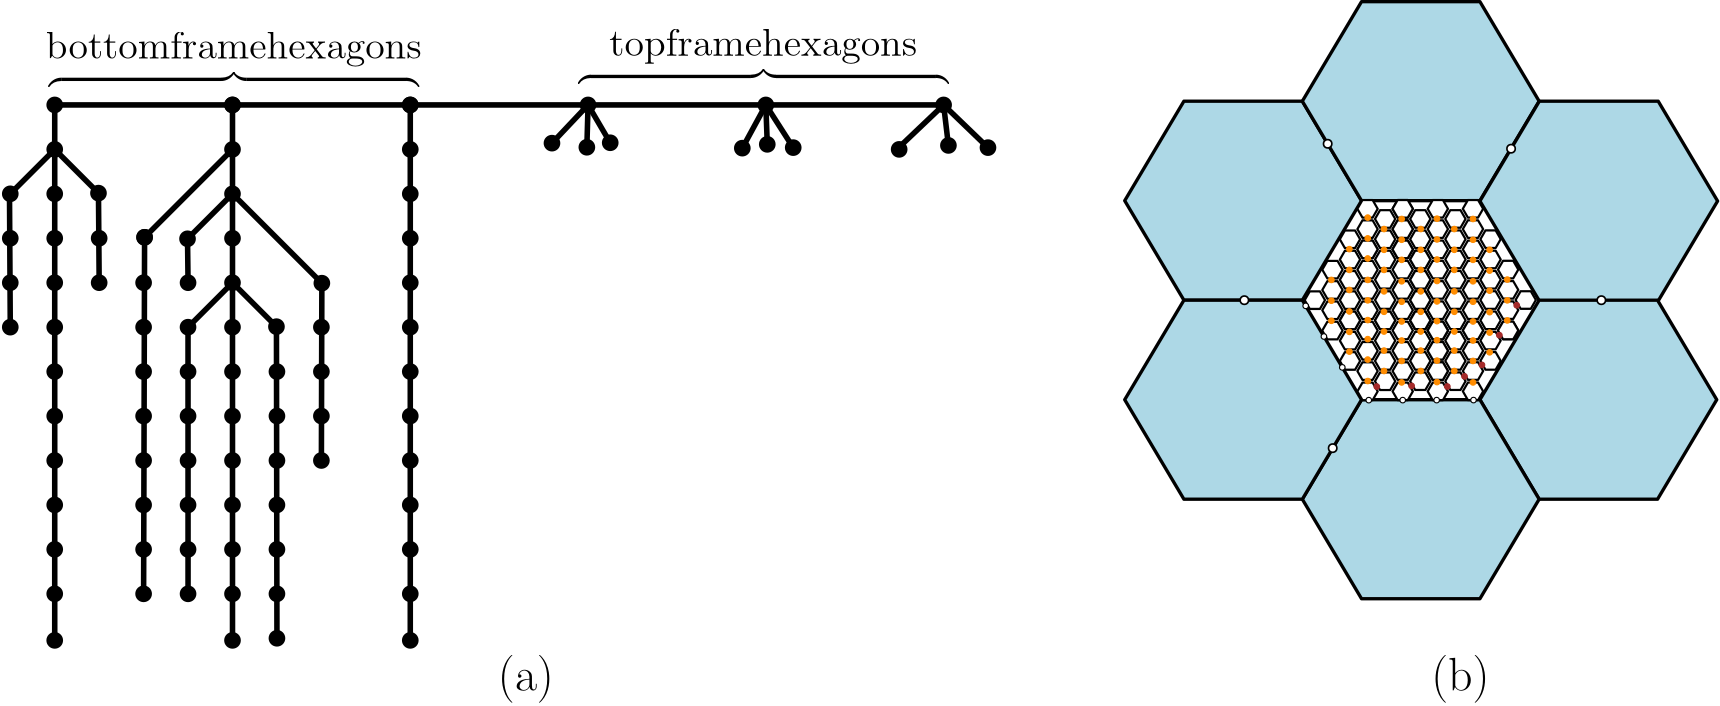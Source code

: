 <?xml version="1.0"?>
<!DOCTYPE ipe SYSTEM "ipe.dtd">
<ipe version="70107" creator="Ipe 7.2.2">
<info created="D:20160526140610" modified="D:20160526140858"/>
<ipestyle name="basic">
<symbol name="arrow/arc(spx)">
<path stroke="sym-stroke" fill="sym-stroke" pen="sym-pen">
0 0 m
-1 0.333 l
-1 -0.333 l
h
</path>
</symbol>
<symbol name="arrow/farc(spx)">
<path stroke="sym-stroke" fill="white" pen="sym-pen">
0 0 m
-1 0.333 l
-1 -0.333 l
h
</path>
</symbol>
<symbol name="arrow/ptarc(spx)">
<path stroke="sym-stroke" fill="sym-stroke" pen="sym-pen">
0 0 m
-1 0.333 l
-0.8 0 l
-1 -0.333 l
h
</path>
</symbol>
<symbol name="arrow/fptarc(spx)">
<path stroke="sym-stroke" fill="white" pen="sym-pen">
0 0 m
-1 0.333 l
-0.8 0 l
-1 -0.333 l
h
</path>
</symbol>
<symbol name="mark/circle(sx)" transformations="translations">
<path fill="sym-stroke">
0.6 0 0 0.6 0 0 e
0.4 0 0 0.4 0 0 e
</path>
</symbol>
<symbol name="mark/disk(sx)" transformations="translations">
<path fill="sym-stroke">
0.6 0 0 0.6 0 0 e
</path>
</symbol>
<symbol name="mark/fdisk(sfx)" transformations="translations">
<group>
<path fill="sym-fill">
0.5 0 0 0.5 0 0 e
</path>
<path fill="sym-stroke" fillrule="eofill">
0.6 0 0 0.6 0 0 e
0.4 0 0 0.4 0 0 e
</path>
</group>
</symbol>
<symbol name="mark/box(sx)" transformations="translations">
<path fill="sym-stroke" fillrule="eofill">
-0.6 -0.6 m
0.6 -0.6 l
0.6 0.6 l
-0.6 0.6 l
h
-0.4 -0.4 m
0.4 -0.4 l
0.4 0.4 l
-0.4 0.4 l
h
</path>
</symbol>
<symbol name="mark/square(sx)" transformations="translations">
<path fill="sym-stroke">
-0.6 -0.6 m
0.6 -0.6 l
0.6 0.6 l
-0.6 0.6 l
h
</path>
</symbol>
<symbol name="mark/fsquare(sfx)" transformations="translations">
<group>
<path fill="sym-fill">
-0.5 -0.5 m
0.5 -0.5 l
0.5 0.5 l
-0.5 0.5 l
h
</path>
<path fill="sym-stroke" fillrule="eofill">
-0.6 -0.6 m
0.6 -0.6 l
0.6 0.6 l
-0.6 0.6 l
h
-0.4 -0.4 m
0.4 -0.4 l
0.4 0.4 l
-0.4 0.4 l
h
</path>
</group>
</symbol>
<symbol name="mark/cross(sx)" transformations="translations">
<group>
<path fill="sym-stroke">
-0.43 -0.57 m
0.57 0.43 l
0.43 0.57 l
-0.57 -0.43 l
h
</path>
<path fill="sym-stroke">
-0.43 0.57 m
0.57 -0.43 l
0.43 -0.57 l
-0.57 0.43 l
h
</path>
</group>
</symbol>
<symbol name="arrow/fnormal(spx)">
<path stroke="sym-stroke" fill="white" pen="sym-pen">
0 0 m
-1 0.333 l
-1 -0.333 l
h
</path>
</symbol>
<symbol name="arrow/pointed(spx)">
<path stroke="sym-stroke" fill="sym-stroke" pen="sym-pen">
0 0 m
-1 0.333 l
-0.8 0 l
-1 -0.333 l
h
</path>
</symbol>
<symbol name="arrow/fpointed(spx)">
<path stroke="sym-stroke" fill="white" pen="sym-pen">
0 0 m
-1 0.333 l
-0.8 0 l
-1 -0.333 l
h
</path>
</symbol>
<symbol name="arrow/linear(spx)">
<path stroke="sym-stroke" pen="sym-pen">
-1 0.333 m
0 0 l
-1 -0.333 l
</path>
</symbol>
<symbol name="arrow/fdouble(spx)">
<path stroke="sym-stroke" fill="white" pen="sym-pen">
0 0 m
-1 0.333 l
-1 -0.333 l
h
-1 0 m
-2 0.333 l
-2 -0.333 l
h
</path>
</symbol>
<symbol name="arrow/double(spx)">
<path stroke="sym-stroke" fill="sym-stroke" pen="sym-pen">
0 0 m
-1 0.333 l
-1 -0.333 l
h
-1 0 m
-2 0.333 l
-2 -0.333 l
h
</path>
</symbol>
<pen name="heavier" value="0.8"/>
<pen name="fat" value="1.2"/>
<pen name="ultrafat" value="2"/>
<symbolsize name="large" value="5"/>
<symbolsize name="small" value="2"/>
<symbolsize name="tiny" value="1.1"/>
<arrowsize name="large" value="10"/>
<arrowsize name="small" value="5"/>
<arrowsize name="tiny" value="3"/>
<color name="red" value="1 0 0"/>
<color name="green" value="0 1 0"/>
<color name="blue" value="0 0 1"/>
<color name="yellow" value="1 1 0"/>
<color name="orange" value="1 0.647 0"/>
<color name="gold" value="1 0.843 0"/>
<color name="purple" value="0.627 0.125 0.941"/>
<color name="gray" value="0.745"/>
<color name="brown" value="0.647 0.165 0.165"/>
<color name="navy" value="0 0 0.502"/>
<color name="pink" value="1 0.753 0.796"/>
<color name="seagreen" value="0.18 0.545 0.341"/>
<color name="turquoise" value="0.251 0.878 0.816"/>
<color name="violet" value="0.933 0.51 0.933"/>
<color name="darkblue" value="0 0 0.545"/>
<color name="darkcyan" value="0 0.545 0.545"/>
<color name="darkgray" value="0.663"/>
<color name="darkgreen" value="0 0.392 0"/>
<color name="darkmagenta" value="0.545 0 0.545"/>
<color name="darkorange" value="1 0.549 0"/>
<color name="darkred" value="0.545 0 0"/>
<color name="lightblue" value="0.678 0.847 0.902"/>
<color name="lightcyan" value="0.878 1 1"/>
<color name="lightgray" value="0.827"/>
<color name="lightgreen" value="0.565 0.933 0.565"/>
<color name="lightyellow" value="1 1 0.878"/>
<dashstyle name="dashed" value="[4] 0"/>
<dashstyle name="dotted" value="[1 3] 0"/>
<dashstyle name="dash dotted" value="[4 2 1 2] 0"/>
<dashstyle name="dash dot dotted" value="[4 2 1 2 1 2] 0"/>
<textsize name="large" value="\large"/>
<textsize name="Large" value="\Large"/>
<textsize name="LARGE" value="\LARGE"/>
<textsize name="huge" value="\huge"/>
<textsize name="Huge" value="\Huge"/>
<textsize name="small" value="\small"/>
<textsize name="footnote" value="\footnotesize"/>
<textsize name="tiny" value="\tiny"/>
<textstyle name="center" begin="\begin{center}" end="\end{center}"/>
<textstyle name="itemize" begin="\begin{itemize}" end="\end{itemize}"/>
<textstyle name="item" begin="\begin{itemize}\item{}" end="\end{itemize}"/>
<gridsize name="4 pts" value="4"/>
<gridsize name="8 pts (~3 mm)" value="8"/>
<gridsize name="16 pts (~6 mm)" value="16"/>
<gridsize name="32 pts (~12 mm)" value="32"/>
<gridsize name="10 pts (~3.5 mm)" value="10"/>
<gridsize name="20 pts (~7 mm)" value="20"/>
<gridsize name="14 pts (~5 mm)" value="14"/>
<gridsize name="28 pts (~10 mm)" value="28"/>
<gridsize name="56 pts (~20 mm)" value="56"/>
<anglesize name="90 deg" value="90"/>
<anglesize name="60 deg" value="60"/>
<anglesize name="45 deg" value="45"/>
<anglesize name="30 deg" value="30"/>
<anglesize name="22.5 deg" value="22.5"/>
<opacity name="10%" value="0.1"/>
<opacity name="30%" value="0.3"/>
<opacity name="50%" value="0.5"/>
<opacity name="75%" value="0.75"/>
<tiling name="falling" angle="-60" step="4" width="1"/>
<tiling name="rising" angle="30" step="4" width="1"/>
</ipestyle>
<ipestyle name="bigpaper">
<layout paper="10000 6000" origin="0 0" frame="10000 6000"/>
<titlestyle pos="10 10" size="LARGE" color="title"  valign="baseline"/>
</ipestyle>
<page>
<layer name="alpha"/>
<view layers="alpha" active="alpha"/>
<path layer="alpha" stroke="black" pen="ultrafat">
4736 3392 m
5056 3392 l
</path>
<use name="mark/disk(sx)" pos="4736 3392" size="large" stroke="black"/>
<use name="mark/disk(sx)" pos="4800 3392" size="large" stroke="black"/>
<use name="mark/disk(sx)" pos="4864 3392" size="large" stroke="black"/>
<use name="mark/disk(sx)" pos="4928 3392" size="large" stroke="black"/>
<use name="mark/disk(sx)" pos="4992 3392" size="large" stroke="black"/>
<use name="mark/disk(sx)" pos="5056 3392" size="large" stroke="black"/>
<text matrix="1 0 0 1 -67.2682 -26.3824" transformations="translations" pos="4800 3424" stroke="black" type="label" width="135.477" height="22.028" depth="0" valign="baseline" size="huge">$\overbrace{\hspace{1.85in}}^{{\rm bottom frame hexagons}}$</text>
<text matrix="1 0 0 1 124.521 -25.3351" transformations="translations" pos="4800 3424" stroke="black" type="label" width="133.2" height="22.028" depth="0" valign="baseline" size="huge">$\overbrace{\hspace{1.85in}}^{{\rm top frame hexagons}}$</text>
<path stroke="black" pen="ultrafat">
4928 3392 m
4915.01 3378.24 l
</path>
<path stroke="black" pen="ultrafat">
4928 3392 m
4927.57 3376.76 l
</path>
<path stroke="black" pen="ultrafat">
4928 3392 m
4935.98 3378.38 l
</path>
<path stroke="black" pen="ultrafat">
4992 3392 m
4983.53 3376.44 l
</path>
<path stroke="black" pen="ultrafat">
4992 3392 m
4992.52 3377.81 l
</path>
<path stroke="black" pen="ultrafat">
4992 3392 m
5001.86 3376.63 l
</path>
<path stroke="black" pen="ultrafat">
5056 3392 m
5041.49 3378.21 l
5056 3392 l
5057.73 3377.42 l
</path>
<path stroke="black" pen="ultrafat">
5056 3392 m
5071.97 3376.63 l
</path>
<path stroke="black" pen="ultrafat">
4736 3392 m
4736 3199.24 l
</path>
<use name="mark/disk(sx)" pos="4736 3376" size="large" stroke="black"/>
<use name="mark/disk(sx)" pos="4736 3360" size="large" stroke="black"/>
<use name="mark/disk(sx)" pos="4736 3344" size="large" stroke="black"/>
<use name="mark/disk(sx)" pos="4736 3328" size="large" stroke="black"/>
<use name="mark/disk(sx)" pos="4736 3312" size="large" stroke="black"/>
<use name="mark/disk(sx)" pos="4736 3296" size="large" stroke="black"/>
<use name="mark/disk(sx)" pos="4736 3280" size="large" stroke="black"/>
<use name="mark/disk(sx)" pos="4736 3264" size="large" stroke="black"/>
<use name="mark/disk(sx)" pos="4736 3248" size="large" stroke="black"/>
<use name="mark/disk(sx)" pos="4736 3232" size="large" stroke="black"/>
<use name="mark/disk(sx)" pos="4736 3216" size="large" stroke="black"/>
<use name="mark/disk(sx)" pos="4736 3199.24" size="large" stroke="black"/>
<use matrix="1 0 0 1 64 0" name="mark/disk(sx)" pos="4736 3392" size="large" stroke="black"/>
<path matrix="1 0 0 1 64 0" stroke="black" pen="ultrafat">
4736 3392 m
4736 3199.24 l
</path>
<use matrix="1 0 0 1 64 0" name="mark/disk(sx)" pos="4736 3376" size="large" stroke="black"/>
<use matrix="1 0 0 1 64 0" name="mark/disk(sx)" pos="4736 3360" size="large" stroke="black"/>
<use matrix="1 0 0 1 64 0" name="mark/disk(sx)" pos="4736 3344" size="large" stroke="black"/>
<use matrix="1 0 0 1 64 0" name="mark/disk(sx)" pos="4736 3328" size="large" stroke="black"/>
<use matrix="1 0 0 1 64 0" name="mark/disk(sx)" pos="4736 3312" size="large" stroke="black"/>
<use matrix="1 0 0 1 64 0" name="mark/disk(sx)" pos="4736 3296" size="large" stroke="black"/>
<use matrix="1 0 0 1 64 0" name="mark/disk(sx)" pos="4736 3280" size="large" stroke="black"/>
<use matrix="1 0 0 1 64 0" name="mark/disk(sx)" pos="4736 3264" size="large" stroke="black"/>
<use matrix="1 0 0 1 64 0" name="mark/disk(sx)" pos="4736 3248" size="large" stroke="black"/>
<use matrix="1 0 0 1 64 0" name="mark/disk(sx)" pos="4736 3232" size="large" stroke="black"/>
<use matrix="1 0 0 1 64 0" name="mark/disk(sx)" pos="4736 3216" size="large" stroke="black"/>
<use matrix="1 0 0 1 64 0" name="mark/disk(sx)" pos="4736 3199.24" size="large" stroke="black"/>
<use matrix="1 0 0 1 128 0" name="mark/disk(sx)" pos="4736 3392" size="large" stroke="black"/>
<path matrix="1 0 0 1 128 0" stroke="black" pen="ultrafat">
4736 3392 m
4736 3199.24 l
</path>
<use matrix="1 0 0 1 128 0" name="mark/disk(sx)" pos="4736 3376" size="large" stroke="black"/>
<use matrix="1 0 0 1 128 0" name="mark/disk(sx)" pos="4736 3360" size="large" stroke="black"/>
<use matrix="1 0 0 1 128 0" name="mark/disk(sx)" pos="4736 3344" size="large" stroke="black"/>
<use matrix="1 0 0 1 128 0" name="mark/disk(sx)" pos="4736 3328" size="large" stroke="black"/>
<use matrix="1 0 0 1 128 0" name="mark/disk(sx)" pos="4736 3312" size="large" stroke="black"/>
<use matrix="1 0 0 1 128 0" name="mark/disk(sx)" pos="4736 3296" size="large" stroke="black"/>
<use matrix="1 0 0 1 128 0" name="mark/disk(sx)" pos="4736 3280" size="large" stroke="black"/>
<use matrix="1 0 0 1 128 0" name="mark/disk(sx)" pos="4736 3264" size="large" stroke="black"/>
<use matrix="1 0 0 1 128 0" name="mark/disk(sx)" pos="4736 3248" size="large" stroke="black"/>
<use matrix="1 0 0 1 128 0" name="mark/disk(sx)" pos="4736 3232" size="large" stroke="black"/>
<use matrix="1 0 0 1 128 0" name="mark/disk(sx)" pos="4736 3216" size="large" stroke="black"/>
<use matrix="1 0 0 1 128 0" name="mark/disk(sx)" pos="4736 3199.24" size="large" stroke="black"/>
<path stroke="black" pen="ultrafat">
4736 3376 m
4719.72 3359.72 l
</path>
<path stroke="black" pen="ultrafat">
4736 3376 m
4751.75 3360.25 l
</path>
<path stroke="black" pen="ultrafat">
4800 3376 m
4768.35 3344.35 l
</path>
<path stroke="black" pen="ultrafat">
4800 3360 m
4783.81 3343.81 l
</path>
<path stroke="black" pen="ultrafat">
4800 3360 m
4832.17 3327.83 l
</path>
<path stroke="black" pen="ultrafat">
4800 3328 m
4815.82 3312.18 l
</path>
<path stroke="black" pen="ultrafat">
4800 3328 m
4783.99 3311.99 l
</path>
<use name="mark/disk(sx)" pos="4915.01 3378.24" size="large" stroke="black"/>
<use name="mark/disk(sx)" pos="4927.57 3376.76" size="large" stroke="black"/>
<use name="mark/disk(sx)" pos="4935.98 3378.38" size="large" stroke="black"/>
<use name="mark/disk(sx)" pos="4983.53 3376.44" size="large" stroke="black"/>
<use name="mark/disk(sx)" pos="4992.52 3377.81" size="large" stroke="black"/>
<use name="mark/disk(sx)" pos="5001.86 3376.63" size="large" stroke="black"/>
<use name="mark/disk(sx)" pos="5040 3376" size="large" stroke="black"/>
<use name="mark/disk(sx)" pos="5057.73 3377.42" size="large" stroke="black"/>
<use name="mark/disk(sx)" pos="5071.97 3376.63" size="large" stroke="black"/>
<use name="mark/disk(sx)" pos="4832.17 3327.83" size="large" stroke="black"/>
<use name="mark/disk(sx)" pos="4783.81 3343.81" size="large" stroke="black"/>
<use name="mark/disk(sx)" pos="4768.35 3344.35" size="large" stroke="black"/>
<use name="mark/disk(sx)" pos="4783.99 3311.99" size="large" stroke="black"/>
<use name="mark/disk(sx)" pos="4815.82 3312.18" size="large" stroke="black"/>
<use name="mark/disk(sx)" pos="4751.75 3360.25" size="large" stroke="black"/>
<use name="mark/disk(sx)" pos="4720 3360" size="large" stroke="black"/>
<use name="mark/disk(sx)" pos="4768.35 3344.35" size="large" stroke="black"/>
<path stroke="black" pen="ultrafat">
4768.35 3344.35 m
4768 3216 l
</path>
<path stroke="black" pen="ultrafat">
4783.81 3343.81 m
4784 3328 l
</path>
<path stroke="black" pen="ultrafat">
4783.99 3311.99 m
4784 3216 l
</path>
<path stroke="black" pen="ultrafat">
4815.82 3312.18 m
4816 3200 l
</path>
<path stroke="black" pen="ultrafat">
4832.17 3327.83 m
4832 3264 l
</path>
<path stroke="black" pen="ultrafat">
4719.72 3359.72 m
4720 3312 l
</path>
<path stroke="black" pen="ultrafat">
4751.75 3360.25 m
4752 3328 l
</path>
<use name="mark/disk(sx)" pos="4720 3312" size="large" stroke="black"/>
<use name="mark/disk(sx)" pos="4720 3328" size="large" stroke="black"/>
<use name="mark/disk(sx)" pos="4720 3344" size="large" stroke="black"/>
<use name="mark/disk(sx)" pos="4752 3344" size="large" stroke="black"/>
<use name="mark/disk(sx)" pos="4752 3328" size="large" stroke="black"/>
<use name="mark/disk(sx)" pos="4768 3328" size="large" stroke="black"/>
<use name="mark/disk(sx)" pos="4768 3312" size="large" stroke="black"/>
<use name="mark/disk(sx)" pos="4768 3296" size="large" stroke="black"/>
<use name="mark/disk(sx)" pos="4768 3264" size="large" stroke="black"/>
<use name="mark/disk(sx)" pos="4768 3280" size="large" stroke="black"/>
<use name="mark/disk(sx)" pos="4768 3248" size="large" stroke="black"/>
<use name="mark/disk(sx)" pos="4768 3232" size="large" stroke="black"/>
<use name="mark/disk(sx)" pos="4768 3216" size="large" stroke="black"/>
<use name="mark/disk(sx)" pos="4816 3200" size="large" stroke="black"/>
<use name="mark/disk(sx)" pos="4816 3216" size="large" stroke="black"/>
<use name="mark/disk(sx)" pos="4816 3232" size="large" stroke="black"/>
<use name="mark/disk(sx)" pos="4816 3248" size="large" stroke="black"/>
<use name="mark/disk(sx)" pos="4816 3264" size="large" stroke="black"/>
<use name="mark/disk(sx)" pos="4816 3280" size="large" stroke="black"/>
<use name="mark/disk(sx)" pos="4816 3296" size="large" stroke="black"/>
<use name="mark/disk(sx)" pos="4784 3296" size="large" stroke="black"/>
<use name="mark/disk(sx)" pos="4784 3280" size="large" stroke="black"/>
<use name="mark/disk(sx)" pos="4784 3264" size="large" stroke="black"/>
<use name="mark/disk(sx)" pos="4784 3232" size="large" stroke="black"/>
<use name="mark/disk(sx)" pos="4784 3328" size="large" stroke="black"/>
<use name="mark/disk(sx)" pos="4832 3264" size="large" stroke="black"/>
<use name="mark/disk(sx)" pos="4832 3280" size="large" stroke="black"/>
<use name="mark/disk(sx)" pos="4832 3296" size="large" stroke="black"/>
<use name="mark/disk(sx)" pos="4832 3312" size="large" stroke="black"/>
<use name="mark/disk(sx)" pos="4784 3248" size="large" stroke="black"/>
<use name="mark/disk(sx)" pos="4784 3216" size="large" stroke="black"/>
<group matrix="1.29457 0 0 1.25625 5054.32 2735.26">
<path matrix="0.751266 0 0 0.751266 -29.5519 161.025" stroke="black" fill="lightblue" pen="fat">
195.756 445 m
173.842 482.957 l
130.012 482.957 l
108.098 445 l
130.012 407.043 l
173.842 407.043 l
h
</path>
<path matrix="0.751266 0 0 0.751266 19.8393 189.541" stroke="black" fill="lightblue" pen="fat">
195.756 445 m
173.842 482.957 l
130.012 482.957 l
108.098 445 l
130.012 407.043 l
173.842 407.043 l
h
</path>
<path matrix="0.753975 0 0 0.753975 68.9377 159.717" stroke="black" fill="lightblue" pen="fat">
195.756 445 m
173.842 482.957 l
130.012 482.957 l
108.098 445 l
130.012 407.043 l
173.842 407.043 l
h
</path>
<path matrix="0.751266 0 0 0.751266 69.2306 103.993" stroke="black" fill="lightblue" pen="fat">
195.756 445 m
173.842 482.957 l
130.012 482.957 l
108.098 445 l
130.012 407.043 l
173.842 407.043 l
h
</path>
<path matrix="0.751266 0 0 0.751266 19.8393 75.4777" stroke="black" fill="lightblue" pen="fat">
195.756 445 m
173.842 482.957 l
130.012 482.957 l
108.098 445 l
130.012 407.043 l
173.842 407.043 l
h
</path>
<path matrix="0.751266 0 0 0.751266 -29.5519 103.993" stroke="black" fill="lightblue" pen="fat">
195.756 445 m
173.842 482.957 l
130.012 482.957 l
108.098 445 l
130.012 407.043 l
173.842 407.043 l
h
</path>
</group>
<path matrix="0.0833786 0 0 0.0833786 5176.98 3284.62" stroke="black" fill="white" pen="heavier">
195.756 445 m
173.842 482.957 l
130.012 482.957 l
108.098 445 l
130.012 407.043 l
173.842 407.043 l
h
</path>
<path matrix="0.0833786 0 0 0.0833786 5183.31 3288.28" stroke="black" fill="white" pen="heavier">
195.756 445 m
173.842 482.957 l
130.012 482.957 l
108.098 445 l
130.012 407.043 l
173.842 407.043 l
h
</path>
<path matrix="0.0833786 0 0 0.0833786 5183.31 3280.98" stroke="black" fill="white" pen="heavier">
195.756 445 m
173.842 482.957 l
130.012 482.957 l
108.098 445 l
130.012 407.043 l
173.842 407.043 l
h
</path>
<path matrix="0.0833786 0 0 0.0833786 5183.31 3295.59" stroke="black" fill="white" pen="heavier">
195.756 445 m
173.842 482.957 l
130.012 482.957 l
108.098 445 l
130.012 407.043 l
173.842 407.043 l
h
</path>
<path matrix="0.0833786 0 0 0.0833786 5189.63 3284.63" stroke="black" fill="white" pen="heavier">
195.756 445 m
173.842 482.957 l
130.012 482.957 l
108.098 445 l
130.012 407.043 l
173.842 407.043 l
h
</path>
<path matrix="0.0833786 0 0 0.0833786 5189.63 3277.33" stroke="black" fill="white" pen="heavier">
195.756 445 m
173.842 482.957 l
130.012 482.957 l
108.098 445 l
130.012 407.043 l
173.842 407.043 l
h
</path>
<path matrix="0.0833786 0 0 0.0833786 5189.63 3299.24" stroke="black" fill="white" pen="heavier">
195.756 445 m
173.842 482.957 l
130.012 482.957 l
108.098 445 l
130.012 407.043 l
173.842 407.043 l
h
</path>
<path matrix="0.0833786 0 0 0.0833786 5189.63 3291.94" stroke="black" fill="white" pen="heavier">
195.756 445 m
173.842 482.957 l
130.012 482.957 l
108.098 445 l
130.012 407.043 l
173.842 407.043 l
h
</path>
<path matrix="0.0833786 0 0 0.0833786 5195.95 3288.28" stroke="black" fill="white" pen="heavier">
195.756 445 m
173.842 482.957 l
130.012 482.957 l
108.098 445 l
130.012 407.043 l
173.842 407.043 l
h
</path>
<path matrix="0.0833786 0 0 0.0833786 5195.95 3280.98" stroke="black" fill="white" pen="heavier">
195.756 445 m
173.842 482.957 l
130.012 482.957 l
108.098 445 l
130.012 407.043 l
173.842 407.043 l
h
</path>
<path matrix="0.0833786 0 0 0.0833786 5195.95 3302.89" stroke="black" fill="white" pen="heavier">
195.756 445 m
173.842 482.957 l
130.012 482.957 l
108.098 445 l
130.012 407.043 l
173.842 407.043 l
h
</path>
<path matrix="0.0833786 0 0 0.0833786 5195.95 3295.59" stroke="black" fill="white" pen="heavier">
195.756 445 m
173.842 482.957 l
130.012 482.957 l
108.098 445 l
130.012 407.043 l
173.842 407.043 l
h
</path>
<path matrix="0.0833786 0 0 0.0833786 5202.29 3291.95" stroke="black" fill="white" pen="heavier">
195.756 445 m
173.842 482.957 l
130.012 482.957 l
108.098 445 l
130.012 407.043 l
173.842 407.043 l
h
</path>
<path matrix="0.0833786 0 0 0.0833786 5202.29 3284.65" stroke="black" fill="white" pen="heavier">
195.756 445 m
173.842 482.957 l
130.012 482.957 l
108.098 445 l
130.012 407.043 l
173.842 407.043 l
h
</path>
<path matrix="0.0833786 0 0 0.0833786 5202.29 3299.25" stroke="black" fill="white" pen="heavier">
195.756 445 m
173.842 482.957 l
130.012 482.957 l
108.098 445 l
130.012 407.043 l
173.842 407.043 l
h
</path>
<path matrix="0.0833786 0 0 0.0833786 5202.29 3277.35" stroke="black" fill="white" pen="heavier">
195.756 445 m
173.842 482.957 l
130.012 482.957 l
108.098 445 l
130.012 407.043 l
173.842 407.043 l
h
</path>
<path matrix="0.0833786 0 0 0.0833786 5208.61 3288.3" stroke="black" fill="white" pen="heavier">
195.756 445 m
173.842 482.957 l
130.012 482.957 l
108.098 445 l
130.012 407.043 l
173.842 407.043 l
h
</path>
<path matrix="0.0833786 0 0 0.0833786 5208.61 3281" stroke="black" fill="white" pen="heavier">
195.756 445 m
173.842 482.957 l
130.012 482.957 l
108.098 445 l
130.012 407.043 l
173.842 407.043 l
h
</path>
<path matrix="0.0833786 0 0 0.0833786 5208.61 3302.9" stroke="black" fill="white" pen="heavier">
195.756 445 m
173.842 482.957 l
130.012 482.957 l
108.098 445 l
130.012 407.043 l
173.842 407.043 l
h
</path>
<path matrix="0.0833786 0 0 0.0833786 5208.61 3295.6" stroke="black" fill="white" pen="heavier">
195.756 445 m
173.842 482.957 l
130.012 482.957 l
108.098 445 l
130.012 407.043 l
173.842 407.043 l
h
</path>
<path matrix="0.0833786 0 0 0.0833786 5214.93 3291.95" stroke="black" fill="white" pen="heavier">
195.756 445 m
173.842 482.957 l
130.012 482.957 l
108.098 445 l
130.012 407.043 l
173.842 407.043 l
h
</path>
<path matrix="0.0833786 0 0 0.0833786 5214.93 3284.65" stroke="black" fill="white" pen="heavier">
195.756 445 m
173.842 482.957 l
130.012 482.957 l
108.098 445 l
130.012 407.043 l
173.842 407.043 l
h
</path>
<path matrix="0.0833786 0 0 0.0833786 5214.93 3299.25" stroke="black" fill="white" pen="heavier">
195.756 445 m
173.842 482.957 l
130.012 482.957 l
108.098 445 l
130.012 407.043 l
173.842 407.043 l
h
</path>
<path matrix="0.0833786 0 0 0.0833786 5214.93 3277.35" stroke="black" fill="white" pen="heavier">
195.756 445 m
173.842 482.957 l
130.012 482.957 l
108.098 445 l
130.012 407.043 l
173.842 407.043 l
h
</path>
<path matrix="0.0833787 0 0 0.0833787 5214.93 3284.65" stroke="black" fill="white" pen="heavier">
195.756 445 m
173.842 482.957 l
130.012 482.957 l
108.098 445 l
130.012 407.043 l
173.842 407.043 l
h
</path>
<path matrix="0.0833787 0 0 0.0833787 5214.93 3277.35" stroke="black" fill="white" pen="heavier">
195.756 445 m
173.842 482.957 l
130.012 482.957 l
108.098 445 l
130.012 407.043 l
173.842 407.043 l
h
</path>
<path matrix="0.0833787 0 0 0.0833787 5214.93 3299.25" stroke="black" fill="white" pen="heavier">
195.756 445 m
173.842 482.957 l
130.012 482.957 l
108.098 445 l
130.012 407.043 l
173.842 407.043 l
h
</path>
<path matrix="0.0833787 0 0 0.0833787 5214.93 3291.95" stroke="black" fill="white" pen="heavier">
195.756 445 m
173.842 482.957 l
130.012 482.957 l
108.098 445 l
130.012 407.043 l
173.842 407.043 l
h
</path>
<path matrix="0.0833787 0 0 0.0833787 5221.25 3288.3" stroke="black" fill="white" pen="heavier">
195.756 445 m
173.842 482.957 l
130.012 482.957 l
108.098 445 l
130.012 407.043 l
173.842 407.043 l
h
</path>
<path matrix="0.0833787 0 0 0.0833787 5221.25 3281" stroke="black" fill="white" pen="heavier">
195.756 445 m
173.842 482.957 l
130.012 482.957 l
108.098 445 l
130.012 407.043 l
173.842 407.043 l
h
</path>
<path matrix="0.0833787 0 0 0.0833787 5221.25 3295.6" stroke="black" fill="white" pen="heavier">
195.756 445 m
173.842 482.957 l
130.012 482.957 l
108.098 445 l
130.012 407.043 l
173.842 407.043 l
h
</path>
<path matrix="0.0833787 0 0 0.0833787 5221.25 3273.69" stroke="black" fill="white" pen="heavier">
195.756 445 m
173.842 482.957 l
130.012 482.957 l
108.098 445 l
130.012 407.043 l
173.842 407.043 l
h
</path>
<path matrix="0.0833787 0 0 0.0833787 5227.59 3284.66" stroke="black" fill="white" pen="heavier">
195.756 445 m
173.842 482.957 l
130.012 482.957 l
108.098 445 l
130.012 407.043 l
173.842 407.043 l
h
</path>
<path matrix="0.0833787 0 0 0.0833787 5227.59 3277.36" stroke="black" fill="white" pen="heavier">
195.756 445 m
173.842 482.957 l
130.012 482.957 l
108.098 445 l
130.012 407.043 l
173.842 407.043 l
h
</path>
<path matrix="0.0833787 0 0 0.0833787 5227.59 3299.26" stroke="black" fill="white" pen="heavier">
195.756 445 m
173.842 482.957 l
130.012 482.957 l
108.098 445 l
130.012 407.043 l
173.842 407.043 l
h
</path>
<path matrix="0.0833787 0 0 0.0833787 5227.59 3291.96" stroke="black" fill="white" pen="heavier">
195.756 445 m
173.842 482.957 l
130.012 482.957 l
108.098 445 l
130.012 407.043 l
173.842 407.043 l
h
</path>
<path matrix="0.0833787 0 0 0.0833787 5233.91 3281.01" stroke="black" fill="white" pen="heavier">
195.756 445 m
173.842 482.957 l
130.012 482.957 l
108.098 445 l
130.012 407.043 l
173.842 407.043 l
h
</path>
<path matrix="0.0833787 0 0 0.0833787 5233.91 3273.71" stroke="black" fill="white" pen="heavier">
195.756 445 m
173.842 482.957 l
130.012 482.957 l
108.098 445 l
130.012 407.043 l
173.842 407.043 l
h
</path>
<path matrix="0.0833787 0 0 0.0833787 5233.91 3295.61" stroke="black" fill="white" pen="heavier">
195.756 445 m
173.842 482.957 l
130.012 482.957 l
108.098 445 l
130.012 407.043 l
173.842 407.043 l
h
</path>
<path matrix="0.0833787 0 0 0.0833787 5233.91 3288.31" stroke="black" fill="white" pen="heavier">
195.756 445 m
173.842 482.957 l
130.012 482.957 l
108.098 445 l
130.012 407.043 l
173.842 407.043 l
h
</path>
<path matrix="0.0833787 0 0 0.0833787 5240.23 3284.66" stroke="black" fill="white" pen="heavier">
195.756 445 m
173.842 482.957 l
130.012 482.957 l
108.098 445 l
130.012 407.043 l
173.842 407.043 l
h
</path>
<path matrix="0.0833787 0 0 0.0833787 5240.23 3277.36" stroke="black" fill="white" pen="heavier">
195.756 445 m
173.842 482.957 l
130.012 482.957 l
108.098 445 l
130.012 407.043 l
173.842 407.043 l
h
</path>
<path matrix="0.0833787 0 0 0.0833787 5240.23 3299.26" stroke="black" fill="white" pen="heavier">
195.756 445 m
173.842 482.957 l
130.012 482.957 l
108.098 445 l
130.012 407.043 l
173.842 407.043 l
h
</path>
<path matrix="0.0833787 0 0 0.0833787 5240.23 3291.96" stroke="black" fill="white" pen="heavier">
195.756 445 m
173.842 482.957 l
130.012 482.957 l
108.098 445 l
130.012 407.043 l
173.842 407.043 l
h
</path>
<path matrix="0.0833787 0 0 0.0833787 5246.56 3288.32" stroke="black" fill="white" pen="heavier">
195.756 445 m
173.842 482.957 l
130.012 482.957 l
108.098 445 l
130.012 407.043 l
173.842 407.043 l
h
</path>
<path matrix="0.0833787 0 0 0.0833787 5246.56 3281.02" stroke="black" fill="white" pen="heavier">
195.756 445 m
173.842 482.957 l
130.012 482.957 l
108.098 445 l
130.012 407.043 l
173.842 407.043 l
h
</path>
<path matrix="0.0833787 0 0 0.0833787 5246.56 3295.62" stroke="black" fill="white" pen="heavier">
195.756 445 m
173.842 482.957 l
130.012 482.957 l
108.098 445 l
130.012 407.043 l
173.842 407.043 l
h
</path>
<path matrix="0.0833787 0 0 0.0833787 5246.56 3273.72" stroke="black" fill="white" pen="heavier">
195.756 445 m
173.842 482.957 l
130.012 482.957 l
108.098 445 l
130.012 407.043 l
173.842 407.043 l
h
</path>
<path matrix="0.0833787 0 0 0.0833787 5252.89 3284.67" stroke="black" fill="white" pen="heavier">
195.756 445 m
173.842 482.957 l
130.012 482.957 l
108.098 445 l
130.012 407.043 l
173.842 407.043 l
h
</path>
<path matrix="0.0833787 0 0 0.0833787 5183.3 3273.67" stroke="black" fill="white" pen="heavier">
195.756 445 m
173.842 482.957 l
130.012 482.957 l
108.098 445 l
130.012 407.043 l
173.842 407.043 l
h
</path>
<path matrix="0.0833787 0 0 0.0833787 5189.63 3262.73" stroke="black" fill="white" pen="heavier">
195.756 445 m
173.842 482.957 l
130.012 482.957 l
108.098 445 l
130.012 407.043 l
173.842 407.043 l
h
</path>
<path matrix="0.0833787 0 0 0.0833787 5189.63 3277.33" stroke="black" fill="white" pen="heavier">
195.756 445 m
173.842 482.957 l
130.012 482.957 l
108.098 445 l
130.012 407.043 l
173.842 407.043 l
h
</path>
<path matrix="0.0833787 0 0 0.0833787 5189.63 3270.03" stroke="black" fill="white" pen="heavier">
195.756 445 m
173.842 482.957 l
130.012 482.957 l
108.098 445 l
130.012 407.043 l
173.842 407.043 l
h
</path>
<path matrix="0.0833787 0 0 0.0833787 5195.95 3259.08" stroke="black" fill="white" pen="heavier">
195.756 445 m
173.842 482.957 l
130.012 482.957 l
108.098 445 l
130.012 407.043 l
173.842 407.043 l
h
</path>
<path matrix="0.0833787 0 0 0.0833787 5195.95 3251.78" stroke="black" fill="white" pen="heavier">
195.756 445 m
173.842 482.957 l
130.012 482.957 l
108.098 445 l
130.012 407.043 l
173.842 407.043 l
h
</path>
<path matrix="0.0833787 0 0 0.0833787 5195.95 3273.68" stroke="black" fill="white" pen="heavier">
195.756 445 m
173.842 482.957 l
130.012 482.957 l
108.098 445 l
130.012 407.043 l
173.842 407.043 l
h
</path>
<path matrix="0.0833787 0 0 0.0833787 5195.95 3266.38" stroke="black" fill="white" pen="heavier">
195.756 445 m
173.842 482.957 l
130.012 482.957 l
108.098 445 l
130.012 407.043 l
173.842 407.043 l
h
</path>
<path matrix="0.0833787 0 0 0.0833787 5202.28 3262.73" stroke="black" fill="white" pen="heavier">
195.756 445 m
173.842 482.957 l
130.012 482.957 l
108.098 445 l
130.012 407.043 l
173.842 407.043 l
h
</path>
<path matrix="0.0833787 0 0 0.0833787 5202.28 3255.43" stroke="black" fill="white" pen="heavier">
195.756 445 m
173.842 482.957 l
130.012 482.957 l
108.098 445 l
130.012 407.043 l
173.842 407.043 l
h
</path>
<path matrix="0.0833787 0 0 0.0833787 5202.28 3277.33" stroke="black" fill="white" pen="heavier">
195.756 445 m
173.842 482.957 l
130.012 482.957 l
108.098 445 l
130.012 407.043 l
173.842 407.043 l
h
</path>
<path matrix="0.0833787 0 0 0.0833787 5202.28 3270.03" stroke="black" fill="white" pen="heavier">
195.756 445 m
173.842 482.957 l
130.012 482.957 l
108.098 445 l
130.012 407.043 l
173.842 407.043 l
h
</path>
<path matrix="0.0833787 0 0 0.0833787 5208.61 3266.39" stroke="black" fill="white" pen="heavier">
195.756 445 m
173.842 482.957 l
130.012 482.957 l
108.098 445 l
130.012 407.043 l
173.842 407.043 l
h
</path>
<path matrix="0.0833787 0 0 0.0833787 5208.61 3259.09" stroke="black" fill="white" pen="heavier">
195.756 445 m
173.842 482.957 l
130.012 482.957 l
108.098 445 l
130.012 407.043 l
173.842 407.043 l
h
</path>
<path matrix="0.0833787 0 0 0.0833787 5208.61 3273.7" stroke="black" fill="white" pen="heavier">
195.756 445 m
173.842 482.957 l
130.012 482.957 l
108.098 445 l
130.012 407.043 l
173.842 407.043 l
h
</path>
<path matrix="0.0833787 0 0 0.0833787 5208.61 3251.79" stroke="black" fill="white" pen="heavier">
195.756 445 m
173.842 482.957 l
130.012 482.957 l
108.098 445 l
130.012 407.043 l
173.842 407.043 l
h
</path>
<path matrix="0.0833787 0 0 0.0833787 5214.93 3262.74" stroke="black" fill="white" pen="heavier">
195.756 445 m
173.842 482.957 l
130.012 482.957 l
108.098 445 l
130.012 407.043 l
173.842 407.043 l
h
</path>
<path matrix="0.0833787 0 0 0.0833787 5214.93 3255.44" stroke="black" fill="white" pen="heavier">
195.756 445 m
173.842 482.957 l
130.012 482.957 l
108.098 445 l
130.012 407.043 l
173.842 407.043 l
h
</path>
<path matrix="0.0833787 0 0 0.0833787 5214.93 3277.35" stroke="black" fill="white" pen="heavier">
195.756 445 m
173.842 482.957 l
130.012 482.957 l
108.098 445 l
130.012 407.043 l
173.842 407.043 l
h
</path>
<path matrix="0.0833787 0 0 0.0833787 5214.93 3270.04" stroke="black" fill="white" pen="heavier">
195.756 445 m
173.842 482.957 l
130.012 482.957 l
108.098 445 l
130.012 407.043 l
173.842 407.043 l
h
</path>
<path matrix="0.0833787 0 0 0.0833787 5221.25 3266.39" stroke="black" fill="white" pen="heavier">
195.756 445 m
173.842 482.957 l
130.012 482.957 l
108.098 445 l
130.012 407.043 l
173.842 407.043 l
h
</path>
<path matrix="0.0833787 0 0 0.0833787 5221.25 3259.09" stroke="black" fill="white" pen="heavier">
195.756 445 m
173.842 482.957 l
130.012 482.957 l
108.098 445 l
130.012 407.043 l
173.842 407.043 l
h
</path>
<path matrix="0.0833787 0 0 0.0833787 5221.25 3273.7" stroke="black" fill="white" pen="heavier">
195.756 445 m
173.842 482.957 l
130.012 482.957 l
108.098 445 l
130.012 407.043 l
173.842 407.043 l
h
</path>
<path matrix="0.0833787 0 0 0.0833787 5221.25 3259.09" stroke="black" fill="white" pen="heavier">
195.756 445 m
173.842 482.957 l
130.012 482.957 l
108.098 445 l
130.012 407.043 l
173.842 407.043 l
h
</path>
<path matrix="0.0833787 0 0 0.0833787 5221.25 3251.79" stroke="black" fill="white" pen="heavier">
195.756 445 m
173.842 482.957 l
130.012 482.957 l
108.098 445 l
130.012 407.043 l
173.842 407.043 l
h
</path>
<path matrix="0.0833787 0 0 0.0833787 5221.25 3273.7" stroke="black" fill="white" pen="heavier">
195.756 445 m
173.842 482.957 l
130.012 482.957 l
108.098 445 l
130.012 407.043 l
173.842 407.043 l
h
</path>
<path matrix="0.0833787 0 0 0.0833787 5221.25 3266.39" stroke="black" fill="white" pen="heavier">
195.756 445 m
173.842 482.957 l
130.012 482.957 l
108.098 445 l
130.012 407.043 l
173.842 407.043 l
h
</path>
<path matrix="0.0833787 0 0 0.0833787 5227.58 3262.74" stroke="black" fill="white" pen="heavier">
195.756 445 m
173.842 482.957 l
130.012 482.957 l
108.098 445 l
130.012 407.043 l
173.842 407.043 l
h
</path>
<path matrix="0.0833787 0 0 0.0833787 5227.58 3255.44" stroke="black" fill="white" pen="heavier">
195.756 445 m
173.842 482.957 l
130.012 482.957 l
108.098 445 l
130.012 407.043 l
173.842 407.043 l
h
</path>
<path matrix="0.0833787 0 0 0.0833787 5227.58 3270.04" stroke="black" fill="white" pen="heavier">
195.756 445 m
173.842 482.957 l
130.012 482.957 l
108.098 445 l
130.012 407.043 l
173.842 407.043 l
h
</path>
<path matrix="0.0833787 0 0 0.0833787 5233.91 3259.1" stroke="black" fill="white" pen="heavier">
195.756 445 m
173.842 482.957 l
130.012 482.957 l
108.098 445 l
130.012 407.043 l
173.842 407.043 l
h
</path>
<path matrix="0.0833787 0 0 0.0833787 5233.91 3251.8" stroke="black" fill="white" pen="heavier">
195.756 445 m
173.842 482.957 l
130.012 482.957 l
108.098 445 l
130.012 407.043 l
173.842 407.043 l
h
</path>
<path matrix="0.0833787 0 0 0.0833787 5233.91 3273.71" stroke="black" fill="white" pen="heavier">
195.756 445 m
173.842 482.957 l
130.012 482.957 l
108.098 445 l
130.012 407.043 l
173.842 407.043 l
h
</path>
<path matrix="0.0833787 0 0 0.0833787 5233.91 3266.4" stroke="black" fill="white" pen="heavier">
195.756 445 m
173.842 482.957 l
130.012 482.957 l
108.098 445 l
130.012 407.043 l
173.842 407.043 l
h
</path>
<path matrix="0.0833787 0 0 0.0833787 5240.23 3270.06" stroke="black" fill="white" pen="heavier">
195.756 445 m
173.842 482.957 l
130.012 482.957 l
108.098 445 l
130.012 407.043 l
173.842 407.043 l
h
</path>
<path matrix="0.0833787 0 0 0.0833787 5240.23 3262.75" stroke="black" fill="white" pen="heavier">
195.756 445 m
173.842 482.957 l
130.012 482.957 l
108.098 445 l
130.012 407.043 l
173.842 407.043 l
h
</path>
<path matrix="0.0833787 0 0 0.0833787 5246.56 3273.71" stroke="black" fill="white" pen="heavier">
195.756 445 m
173.842 482.957 l
130.012 482.957 l
108.098 445 l
130.012 407.043 l
173.842 407.043 l
h
</path>
<path matrix="0.0833786 0 0 0.0833786 5189.62 3306.53" stroke="black" fill="white" pen="heavier">
195.756 445 m
173.842 482.957 l
130.012 482.957 l
108.098 445 l
130.012 407.043 l
173.842 407.043 l
h
</path>
<path matrix="0.0833786 0 0 0.0833786 5195.95 3310.19" stroke="black" fill="white" pen="heavier">
195.756 445 m
173.842 482.957 l
130.012 482.957 l
108.098 445 l
130.012 407.043 l
173.842 407.043 l
h
</path>
<path matrix="0.0833786 0 0 0.0833786 5195.95 3302.89" stroke="black" fill="white" pen="heavier">
195.756 445 m
173.842 482.957 l
130.012 482.957 l
108.098 445 l
130.012 407.043 l
173.842 407.043 l
h
</path>
<path matrix="0.0833786 0 0 0.0833786 5195.95 3317.49" stroke="black" fill="white" pen="heavier">
195.756 445 m
173.842 482.957 l
130.012 482.957 l
108.098 445 l
130.012 407.043 l
173.842 407.043 l
h
</path>
<path matrix="0.0833786 0 0 0.0833786 5202.28 3306.54" stroke="black" fill="white" pen="heavier">
195.756 445 m
173.842 482.957 l
130.012 482.957 l
108.098 445 l
130.012 407.043 l
173.842 407.043 l
h
</path>
<path matrix="0.0833786 0 0 0.0833786 5202.28 3313.84" stroke="black" fill="white" pen="heavier">
195.756 445 m
173.842 482.957 l
130.012 482.957 l
108.098 445 l
130.012 407.043 l
173.842 407.043 l
h
</path>
<path matrix="0.0833786 0 0 0.0833786 5208.6 3310.19" stroke="black" fill="white" pen="heavier">
195.756 445 m
173.842 482.957 l
130.012 482.957 l
108.098 445 l
130.012 407.043 l
173.842 407.043 l
h
</path>
<path matrix="0.0833786 0 0 0.0833786 5208.6 3302.89" stroke="black" fill="white" pen="heavier">
195.756 445 m
173.842 482.957 l
130.012 482.957 l
108.098 445 l
130.012 407.043 l
173.842 407.043 l
h
</path>
<path matrix="0.0833786 0 0 0.0833786 5208.6 3317.49" stroke="black" fill="white" pen="heavier">
195.756 445 m
173.842 482.957 l
130.012 482.957 l
108.098 445 l
130.012 407.043 l
173.842 407.043 l
h
</path>
<path matrix="0.0833787 0 0 0.0833787 5208.6 3302.89" stroke="black" fill="white" pen="heavier">
195.756 445 m
173.842 482.957 l
130.012 482.957 l
108.098 445 l
130.012 407.043 l
173.842 407.043 l
h
</path>
<path matrix="0.0833787 0 0 0.0833787 5208.6 3317.49" stroke="black" fill="white" pen="heavier">
195.756 445 m
173.842 482.957 l
130.012 482.957 l
108.098 445 l
130.012 407.043 l
173.842 407.043 l
h
</path>
<path matrix="0.0833787 0 0 0.0833787 5208.6 3310.19" stroke="black" fill="white" pen="heavier">
195.756 445 m
173.842 482.957 l
130.012 482.957 l
108.098 445 l
130.012 407.043 l
173.842 407.043 l
h
</path>
<path matrix="0.0833787 0 0 0.0833787 5214.93 3306.54" stroke="black" fill="white" pen="heavier">
195.756 445 m
173.842 482.957 l
130.012 482.957 l
108.098 445 l
130.012 407.043 l
173.842 407.043 l
h
</path>
<path matrix="0.0833787 0 0 0.0833787 5214.93 3313.84" stroke="black" fill="white" pen="heavier">
195.756 445 m
173.842 482.957 l
130.012 482.957 l
108.098 445 l
130.012 407.043 l
173.842 407.043 l
h
</path>
<path matrix="0.0833787 0 0 0.0833787 5221.25 3302.9" stroke="black" fill="white" pen="heavier">
195.756 445 m
173.842 482.957 l
130.012 482.957 l
108.098 445 l
130.012 407.043 l
173.842 407.043 l
h
</path>
<path matrix="0.0833787 0 0 0.0833787 5221.25 3317.5" stroke="black" fill="white" pen="heavier">
195.756 445 m
173.842 482.957 l
130.012 482.957 l
108.098 445 l
130.012 407.043 l
173.842 407.043 l
h
</path>
<path matrix="0.0833787 0 0 0.0833787 5221.25 3310.2" stroke="black" fill="white" pen="heavier">
195.756 445 m
173.842 482.957 l
130.012 482.957 l
108.098 445 l
130.012 407.043 l
173.842 407.043 l
h
</path>
<path matrix="0.0833787 0 0 0.0833787 5227.58 3313.85" stroke="black" fill="white" pen="heavier">
195.756 445 m
173.842 482.957 l
130.012 482.957 l
108.098 445 l
130.012 407.043 l
173.842 407.043 l
h
</path>
<path matrix="0.0833787 0 0 0.0833787 5227.58 3306.55" stroke="black" fill="white" pen="heavier">
195.756 445 m
173.842 482.957 l
130.012 482.957 l
108.098 445 l
130.012 407.043 l
173.842 407.043 l
h
</path>
<path matrix="0.0833787 0 0 0.0833787 5233.9 3302.9" stroke="black" fill="white" pen="heavier">
195.756 445 m
173.842 482.957 l
130.012 482.957 l
108.098 445 l
130.012 407.043 l
173.842 407.043 l
h
</path>
<path matrix="0.0833787 0 0 0.0833787 5233.9 3317.5" stroke="black" fill="white" pen="heavier">
195.756 445 m
173.842 482.957 l
130.012 482.957 l
108.098 445 l
130.012 407.043 l
173.842 407.043 l
h
</path>
<path matrix="0.0833787 0 0 0.0833787 5233.9 3310.2" stroke="black" fill="white" pen="heavier">
195.756 445 m
173.842 482.957 l
130.012 482.957 l
108.098 445 l
130.012 407.043 l
173.842 407.043 l
h
</path>
<path matrix="0.0833787 0 0 0.0833787 5240.23 3306.56" stroke="black" fill="white" pen="heavier">
195.756 445 m
173.842 482.957 l
130.012 482.957 l
108.098 445 l
130.012 407.043 l
173.842 407.043 l
h
</path>
<use matrix="0.90293 0 0 0.90293 5102.35 2889.97" name="mark/fdisk(sfx)" pos="68.5731 478.15" size="normal" stroke="black" fill="white"/>
<use matrix="0.90293 0 0 0.90293 5102.35 2889.97" name="mark/fdisk(sfx)" pos="101.791 540.511" size="normal" stroke="black" fill="white"/>
<use matrix="0.90293 0 0 0.90293 5102.35 2889.97" name="mark/fdisk(sfx)" pos="210.908 478.15" size="normal" stroke="black" fill="white"/>
<use matrix="0.90293 0 0 0.90293 5102.35 2889.97" name="mark/fdisk(sfx)" pos="103.796 419.16" size="normal" stroke="black" fill="white"/>
<use matrix="0.90293 0 0 0.90293 5102.35 2889.97" name="mark/fdisk(sfx)" pos="118.18 438.293" size="small" stroke="black" fill="white"/>
<use matrix="0.90293 0 0 0.90293 5102.35 2889.97" name="mark/fdisk(sfx)" pos="131.712 438.307" size="small" stroke="black" fill="white"/>
<use matrix="0.90293 0 0 0.90293 5102.35 2889.97" name="mark/fdisk(sfx)" pos="145.243 438.307" size="small" stroke="black" fill="white"/>
<use matrix="0.90293 0 0 0.90293 5102.35 2889.97" name="mark/fdisk(sfx)" pos="159.941 438.321" size="small" stroke="black" fill="white"/>
<use matrix="0.90293 0 0 0.90293 5102.35 2889.97" name="mark/fdisk(sfx)" pos="107.621 451.363" size="small" stroke="black" fill="white"/>
<use matrix="0.90293 0 0 0.90293 5102.35 2889.97" name="mark/fdisk(sfx)" pos="100.297 463.673" size="small" stroke="black" fill="white"/>
<use matrix="0.90293 0 0 0.90293 5102.44 2889.82" name="mark/fdisk(sfx)" pos="92.9313 476.054" size="small" stroke="black" fill="white"/>
<use matrix="0.90293 0 0 0.90293 5102.72 2889.97" name="mark/fdisk(sfx)" pos="117.356 445.919" size="small" stroke="darkorange" fill="darkorange"/>
<use matrix="0.90293 0 0 0.90293 5102.72 2889.97" name="mark/fdisk(sfx)" pos="117.356 454.478" size="small" stroke="darkorange" fill="darkorange"/>
<use matrix="0.90293 0 0 0.90293 5102.6 2889.97" name="mark/fdisk(sfx)" pos="117.494 462.623" size="small" stroke="darkorange" fill="darkorange"/>
<use matrix="0.90293 0 0 0.90293 5102.72 2889.97" name="mark/fdisk(sfx)" pos="117.356 478.084" size="small" stroke="darkorange" fill="darkorange"/>
<use matrix="0.90293 0 0 0.90293 5102.72 2889.97" name="mark/fdisk(sfx)" pos="117.356 470.216" size="small" stroke="darkorange" fill="darkorange"/>
<use matrix="0.90293 0 0 0.90293 5102.85 2889.97" name="mark/fdisk(sfx)" pos="117.218 486.229" size="small" stroke="darkorange" fill="darkorange"/>
<use matrix="0.90293 0 0 0.90293 5102.35 2889.97" name="mark/fdisk(sfx)" pos="117.77 494.788" size="small" stroke="darkorange" fill="darkorange"/>
<use matrix="0.90293 0 0 0.90293 5102.6 2889.97" name="mark/fdisk(sfx)" pos="117.494 502.795" size="small" stroke="darkorange" fill="darkorange"/>
<use matrix="0.90293 0 0 0.90293 5102.35 2889.97" name="mark/fdisk(sfx)" pos="117.77 511.078" size="small" stroke="darkorange" fill="darkorange"/>
<use matrix="0.90293 0 0 0.90293 5108.58 2885.85" name="mark/fdisk(sfx)" pos="117.356 454.478" size="small" stroke="darkorange" fill="darkorange"/>
<use matrix="0.90293 0 0 0.90293 5108.46 2885.85" name="mark/fdisk(sfx)" pos="117.494 462.623" size="small" stroke="darkorange" fill="darkorange"/>
<use matrix="0.90293 0 0 0.90293 5108.58 2885.85" name="mark/fdisk(sfx)" pos="117.356 478.084" size="small" stroke="darkorange" fill="darkorange"/>
<use matrix="0.90293 0 0 0.90293 5108.58 2885.85" name="mark/fdisk(sfx)" pos="117.356 470.216" size="small" stroke="darkorange" fill="darkorange"/>
<use matrix="0.90293 0 0 0.90293 5108.71 2885.85" name="mark/fdisk(sfx)" pos="117.218 486.229" size="small" stroke="darkorange" fill="darkorange"/>
<use matrix="0.90293 0 0 0.90293 5108.21 2885.85" name="mark/fdisk(sfx)" pos="117.77 494.788" size="small" stroke="darkorange" fill="darkorange"/>
<use matrix="0.90293 0 0 0.90293 5108.46 2885.85" name="mark/fdisk(sfx)" pos="117.494 502.795" size="small" stroke="darkorange" fill="darkorange"/>
<use matrix="0.90293 0 0 0.90293 5108.21 2885.85" name="mark/fdisk(sfx)" pos="117.77 511.078" size="small" stroke="darkorange" fill="darkorange"/>
<use matrix="0.90293 0 0 0.90293 5114.94 2889.47" name="mark/fdisk(sfx)" pos="117.356 445.919" size="small" stroke="darkorange" fill="darkorange"/>
<use matrix="0.90293 0 0 0.90293 5114.94 2889.47" name="mark/fdisk(sfx)" pos="117.356 454.478" size="small" stroke="darkorange" fill="darkorange"/>
<use matrix="0.90293 0 0 0.90293 5114.81 2889.47" name="mark/fdisk(sfx)" pos="117.494 462.623" size="small" stroke="darkorange" fill="darkorange"/>
<use matrix="0.90293 0 0 0.90293 5114.94 2889.47" name="mark/fdisk(sfx)" pos="117.356 478.084" size="small" stroke="darkorange" fill="darkorange"/>
<use matrix="0.90293 0 0 0.90293 5114.94 2889.47" name="mark/fdisk(sfx)" pos="117.356 470.216" size="small" stroke="darkorange" fill="darkorange"/>
<use matrix="0.90293 0 0 0.90293 5115.06 2889.47" name="mark/fdisk(sfx)" pos="117.218 486.229" size="small" stroke="darkorange" fill="darkorange"/>
<use matrix="0.90293 0 0 0.90293 5114.56 2889.47" name="mark/fdisk(sfx)" pos="117.77 494.788" size="small" stroke="darkorange" fill="darkorange"/>
<use matrix="0.90293 0 0 0.90293 5114.81 2889.47" name="mark/fdisk(sfx)" pos="117.494 502.795" size="small" stroke="darkorange" fill="darkorange"/>
<use matrix="0.90293 0 0 0.90293 5114.56 2889.47" name="mark/fdisk(sfx)" pos="117.77 511.078" size="small" stroke="darkorange" fill="darkorange"/>
<use matrix="0.90293 0 0 0.90293 5121.79 2885.85" name="mark/fdisk(sfx)" pos="117.356 454.478" size="small" stroke="darkorange" fill="darkorange"/>
<use matrix="0.90293 0 0 0.90293 5121.67 2885.85" name="mark/fdisk(sfx)" pos="117.494 462.623" size="small" stroke="darkorange" fill="darkorange"/>
<use matrix="0.90293 0 0 0.90293 5121.79 2885.85" name="mark/fdisk(sfx)" pos="117.356 478.084" size="small" stroke="darkorange" fill="darkorange"/>
<use matrix="0.90293 0 0 0.90293 5121.79 2885.85" name="mark/fdisk(sfx)" pos="117.356 470.216" size="small" stroke="darkorange" fill="darkorange"/>
<use matrix="0.90293 0 0 0.90293 5121.92 2885.85" name="mark/fdisk(sfx)" pos="117.218 486.229" size="small" stroke="darkorange" fill="darkorange"/>
<use matrix="0.90293 0 0 0.90293 5121.42 2885.85" name="mark/fdisk(sfx)" pos="117.77 494.788" size="small" stroke="darkorange" fill="darkorange"/>
<use matrix="0.90293 0 0 0.90293 5121.67 2885.85" name="mark/fdisk(sfx)" pos="117.494 502.795" size="small" stroke="darkorange" fill="darkorange"/>
<use matrix="0.90293 0 0 0.90293 5121.42 2885.85" name="mark/fdisk(sfx)" pos="117.77 511.078" size="small" stroke="darkorange" fill="darkorange"/>
<use matrix="0.90293 0 0 0.90293 5127.65 2889.59" name="mark/fdisk(sfx)" pos="117.356 445.919" size="small" stroke="darkorange" fill="darkorange"/>
<use matrix="0.90293 0 0 0.90293 5127.65 2889.59" name="mark/fdisk(sfx)" pos="117.356 454.478" size="small" stroke="darkorange" fill="darkorange"/>
<use matrix="0.90293 0 0 0.90293 5127.53 2889.59" name="mark/fdisk(sfx)" pos="117.494 462.623" size="small" stroke="darkorange" fill="darkorange"/>
<use matrix="0.90293 0 0 0.90293 5127.65 2889.59" name="mark/fdisk(sfx)" pos="117.356 478.084" size="small" stroke="darkorange" fill="darkorange"/>
<use matrix="0.90293 0 0 0.90293 5127.65 2889.59" name="mark/fdisk(sfx)" pos="117.356 470.216" size="small" stroke="darkorange" fill="darkorange"/>
<use matrix="0.90293 0 0 0.90293 5127.78 2889.59" name="mark/fdisk(sfx)" pos="117.218 486.229" size="small" stroke="darkorange" fill="darkorange"/>
<use matrix="0.90293 0 0 0.90293 5127.28 2889.59" name="mark/fdisk(sfx)" pos="117.77 494.788" size="small" stroke="darkorange" fill="darkorange"/>
<use matrix="0.90293 0 0 0.90293 5127.53 2889.59" name="mark/fdisk(sfx)" pos="117.494 502.795" size="small" stroke="darkorange" fill="darkorange"/>
<use matrix="0.90293 0 0 0.90293 5127.28 2889.59" name="mark/fdisk(sfx)" pos="117.77 511.078" size="small" stroke="darkorange" fill="darkorange"/>
<use matrix="0.90293 0 0 0.90293 5133.89 2885.85" name="mark/fdisk(sfx)" pos="117.356 454.478" size="small" stroke="darkorange" fill="darkorange"/>
<use matrix="0.90293 0 0 0.90293 5133.76 2885.85" name="mark/fdisk(sfx)" pos="117.494 462.623" size="small" stroke="darkorange" fill="darkorange"/>
<use matrix="0.90293 0 0 0.90293 5133.89 2885.85" name="mark/fdisk(sfx)" pos="117.356 478.084" size="small" stroke="darkorange" fill="darkorange"/>
<use matrix="0.90293 0 0 0.90293 5133.89 2885.85" name="mark/fdisk(sfx)" pos="117.356 470.216" size="small" stroke="darkorange" fill="darkorange"/>
<use matrix="0.90293 0 0 0.90293 5134.01 2885.85" name="mark/fdisk(sfx)" pos="117.218 486.229" size="small" stroke="darkorange" fill="darkorange"/>
<use matrix="0.90293 0 0 0.90293 5133.51 2885.85" name="mark/fdisk(sfx)" pos="117.77 494.788" size="small" stroke="darkorange" fill="darkorange"/>
<use matrix="0.90293 0 0 0.90293 5133.76 2885.85" name="mark/fdisk(sfx)" pos="117.494 502.795" size="small" stroke="darkorange" fill="darkorange"/>
<use matrix="0.90293 0 0 0.90293 5133.51 2885.85" name="mark/fdisk(sfx)" pos="117.77 511.078" size="small" stroke="darkorange" fill="darkorange"/>
<use matrix="0.90293 0 0 0.90293 5140.62 2889.47" name="mark/fdisk(sfx)" pos="117.356 445.919" size="small" stroke="darkorange" fill="darkorange"/>
<use matrix="0.90293 0 0 0.90293 5140.62 2889.47" name="mark/fdisk(sfx)" pos="117.356 454.478" size="small" stroke="darkorange" fill="darkorange"/>
<use matrix="0.90293 0 0 0.90293 5140.49 2889.47" name="mark/fdisk(sfx)" pos="117.494 462.623" size="small" stroke="darkorange" fill="darkorange"/>
<use matrix="0.90293 0 0 0.90293 5140.62 2889.47" name="mark/fdisk(sfx)" pos="117.356 478.084" size="small" stroke="darkorange" fill="darkorange"/>
<use matrix="0.90293 0 0 0.90293 5140.62 2889.47" name="mark/fdisk(sfx)" pos="117.356 470.216" size="small" stroke="darkorange" fill="darkorange"/>
<use matrix="0.90293 0 0 0.90293 5140.74 2889.47" name="mark/fdisk(sfx)" pos="117.218 486.229" size="small" stroke="darkorange" fill="darkorange"/>
<use matrix="0.90293 0 0 0.90293 5140.24 2889.47" name="mark/fdisk(sfx)" pos="117.77 494.788" size="small" stroke="darkorange" fill="darkorange"/>
<use matrix="0.90293 0 0 0.90293 5140.49 2889.47" name="mark/fdisk(sfx)" pos="117.494 502.795" size="small" stroke="darkorange" fill="darkorange"/>
<use matrix="0.90293 0 0 0.90293 5140.24 2889.47" name="mark/fdisk(sfx)" pos="117.77 511.078" size="small" stroke="darkorange" fill="darkorange"/>
<use matrix="0.90293 0 0 0.90293 5146.6 2878.37" name="mark/fdisk(sfx)" pos="117.356 478.084" size="small" stroke="darkorange" fill="darkorange"/>
<use matrix="0.90293 0 0 0.90293 5146.6 2878.37" name="mark/fdisk(sfx)" pos="117.356 470.216" size="small" stroke="darkorange" fill="darkorange"/>
<use matrix="0.90293 0 0 0.90293 5146.72 2878.37" name="mark/fdisk(sfx)" pos="117.218 486.229" size="small" stroke="darkorange" fill="darkorange"/>
<use matrix="0.90293 0 0 0.90293 5146.23 2878.37" name="mark/fdisk(sfx)" pos="117.77 494.788" size="small" stroke="darkorange" fill="darkorange"/>
<use matrix="0.90293 0 0 0.90293 5146.47 2878.37" name="mark/fdisk(sfx)" pos="117.494 502.795" size="small" stroke="darkorange" fill="darkorange"/>
<use matrix="0.90293 0 0 0.90293 5146.23 2878.37" name="mark/fdisk(sfx)" pos="117.77 511.078" size="small" stroke="darkorange" fill="darkorange"/>
<use matrix="0.90293 0 0 0.90293 5152.58 2867.66" name="mark/fdisk(sfx)" pos="117.77 494.788" size="small" stroke="darkorange" fill="darkorange"/>
<use matrix="0.90293 0 0 0.90293 5152.83 2867.66" name="mark/fdisk(sfx)" pos="117.494 502.795" size="small" stroke="darkorange" fill="darkorange"/>
<use matrix="0.90293 0 0 0.90293 5152.58 2867.66" name="mark/fdisk(sfx)" pos="117.77 511.078" size="small" stroke="darkorange" fill="darkorange"/>
<use matrix="0.90293 0 0 0.90293 5096.12 2878.62" name="mark/fdisk(sfx)" pos="117.356 478.084" size="small" stroke="darkorange" fill="darkorange"/>
<use matrix="0.90293 0 0 0.90293 5096.12 2878.62" name="mark/fdisk(sfx)" pos="117.356 470.216" size="small" stroke="darkorange" fill="darkorange"/>
<use matrix="0.90293 0 0 0.90293 5096.24 2878.62" name="mark/fdisk(sfx)" pos="117.218 486.229" size="small" stroke="darkorange" fill="darkorange"/>
<use matrix="0.90293 0 0 0.90293 5095.74 2878.62" name="mark/fdisk(sfx)" pos="117.77 494.788" size="small" stroke="darkorange" fill="darkorange"/>
<use matrix="0.90293 0 0 0.90293 5095.99 2878.62" name="mark/fdisk(sfx)" pos="117.494 502.795" size="small" stroke="darkorange" fill="darkorange"/>
<use matrix="0.90293 0 0 0.90293 5095.74 2878.62" name="mark/fdisk(sfx)" pos="117.77 511.078" size="small" stroke="darkorange" fill="darkorange"/>
<use matrix="0.90293 0 0 0.90293 5089.26 2867.53" name="mark/fdisk(sfx)" pos="117.77 494.788" size="small" stroke="darkorange" fill="darkorange"/>
<use matrix="0.90293 0 0 0.90293 5089.51 2867.53" name="mark/fdisk(sfx)" pos="117.494 502.795" size="small" stroke="darkorange" fill="darkorange"/>
<use matrix="0.90293 0 0 0.90293 5089.26 2867.53" name="mark/fdisk(sfx)" pos="117.77 511.078" size="small" stroke="darkorange" fill="darkorange"/>
<use matrix="0.90293 0 0 0.90293 5102.04 2999.7" name="mark/fdisk(sfx)" pos="175.262 417.022" size="normal" stroke="black" fill="white"/>
<use matrix="0.90293 0 0 0.90293 5105.97 2887.98" name="mark/fdisk(sfx)" pos="117.356 445.919" size="small" stroke="brown" fill="brown"/>
<use matrix="0.90293 0 0 0.90293 5118.52 2888.23" name="mark/fdisk(sfx)" pos="117.356 445.919" size="small" stroke="brown" fill="brown"/>
<use matrix="0.90293 0 0 0.90293 5131.38 2887.99" name="mark/fdisk(sfx)" pos="117.356 445.919" size="small" stroke="brown" fill="brown"/>
<use matrix="0.90293 0 0 0.90293 5137.57 2891.64" name="mark/fdisk(sfx)" pos="117.356 445.919" size="small" stroke="brown" fill="brown"/>
<use matrix="0.90293 0 0 0.90293 5143.84 2895.77" name="mark/fdisk(sfx)" pos="117.356 445.919" size="small" stroke="brown" fill="brown"/>
<use matrix="0.90293 0 0 0.90293 5150.11 2906.48" name="mark/fdisk(sfx)" pos="117.356 445.919" size="small" stroke="brown" fill="brown"/>
<use matrix="0.90293 0 0 0.90293 5156.35 2917.24" name="mark/fdisk(sfx)" pos="117.356 445.919" size="small" stroke="brown" fill="brown"/>
<text matrix="-1 0 0 1 5179.53 2645.12" transformations="translations" pos="284 536" stroke="black" type="label" width="20.088" height="12.896" depth="4.29" valign="baseline" size="LARGE">(a)</text>
<text matrix="-1 0 0 1 5515.53 2645.12" transformations="translations" pos="284 536" stroke="black" type="label" width="20.988" height="12.896" depth="4.29" valign="baseline" size="LARGE">(b)</text>
</page>
</ipe>
